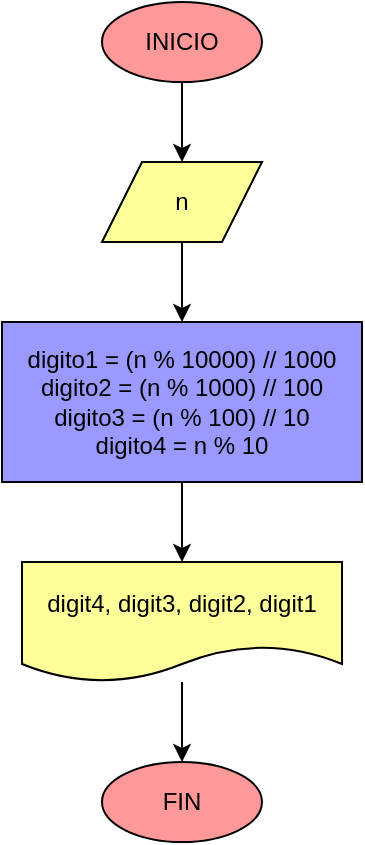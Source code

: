 <mxfile>
    <diagram id="5kVoTvBUrwB6dsUd62jj" name="Página-1">
        <mxGraphModel dx="650" dy="516" grid="1" gridSize="10" guides="1" tooltips="1" connect="1" arrows="1" fold="1" page="1" pageScale="1" pageWidth="827" pageHeight="1169" math="0" shadow="0">
            <root>
                <mxCell id="0"/>
                <mxCell id="1" parent="0"/>
                <mxCell id="4" value="" style="edgeStyle=none;html=1;fontFamily=Helvetica;fontSize=12;fontColor=#000000;strokeColor=#000000;rounded=0;" parent="1" source="2" target="3" edge="1">
                    <mxGeometry relative="1" as="geometry"/>
                </mxCell>
                <mxCell id="2" value="&lt;font color=&quot;#000000&quot;&gt;INICIO&lt;/font&gt;" style="ellipse;whiteSpace=wrap;html=1;strokeColor=#000000;fillColor=#FF9999;gradientColor=none;shadow=0;rounded=0;" parent="1" vertex="1">
                    <mxGeometry x="240" y="80" width="80" height="40" as="geometry"/>
                </mxCell>
                <mxCell id="6" value="" style="edgeStyle=none;html=1;fontFamily=Helvetica;fontSize=12;fontColor=#000000;strokeColor=#000000;rounded=0;" parent="1" source="3" target="5" edge="1">
                    <mxGeometry relative="1" as="geometry"/>
                </mxCell>
                <mxCell id="3" value="n" style="shape=parallelogram;perimeter=parallelogramPerimeter;whiteSpace=wrap;html=1;fixedSize=1;fillColor=#FFFF99;strokeColor=#000000;gradientColor=none;shadow=0;fontColor=#000000;rounded=0;" parent="1" vertex="1">
                    <mxGeometry x="240" y="160" width="80" height="40" as="geometry"/>
                </mxCell>
                <mxCell id="8" value="" style="edgeStyle=none;html=1;fontFamily=Helvetica;fontSize=12;fontColor=#000000;strokeColor=#000000;rounded=0;" parent="1" source="5" target="7" edge="1">
                    <mxGeometry relative="1" as="geometry"/>
                </mxCell>
                <mxCell id="5" value="&lt;div&gt;digito1 = (n % 10000) // 1000&lt;/div&gt;&lt;div&gt;digito2 = (n % 1000) // 100&lt;/div&gt;&lt;div&gt;digito3 = (n % 100) // 10&lt;/div&gt;&lt;div&gt;digito4 = n % 10&lt;/div&gt;" style="whiteSpace=wrap;html=1;fillColor=#9999FF;strokeColor=default;gradientColor=none;shadow=0;fontColor=#000000;rounded=0;" parent="1" vertex="1">
                    <mxGeometry x="190" y="240" width="180" height="80" as="geometry"/>
                </mxCell>
                <mxCell id="10" value="" style="edgeStyle=none;html=1;fontFamily=Helvetica;fontSize=12;fontColor=#000000;strokeColor=#000000;rounded=0;" parent="1" source="7" target="9" edge="1">
                    <mxGeometry relative="1" as="geometry"/>
                </mxCell>
                <mxCell id="7" value="digit4, digit3, digit2, digit1" style="shape=document;whiteSpace=wrap;html=1;boundedLbl=1;fillColor=#FFFF99;strokeColor=#000000;gradientColor=none;shadow=0;fontColor=#000000;rounded=0;" parent="1" vertex="1">
                    <mxGeometry x="200" y="360" width="160" height="60" as="geometry"/>
                </mxCell>
                <mxCell id="9" value="FIN" style="ellipse;whiteSpace=wrap;html=1;fillColor=#FF9999;strokeColor=#000000;fontColor=#000000;gradientColor=none;shadow=0;rounded=0;" parent="1" vertex="1">
                    <mxGeometry x="240" y="460" width="80" height="40" as="geometry"/>
                </mxCell>
            </root>
        </mxGraphModel>
    </diagram>
</mxfile>